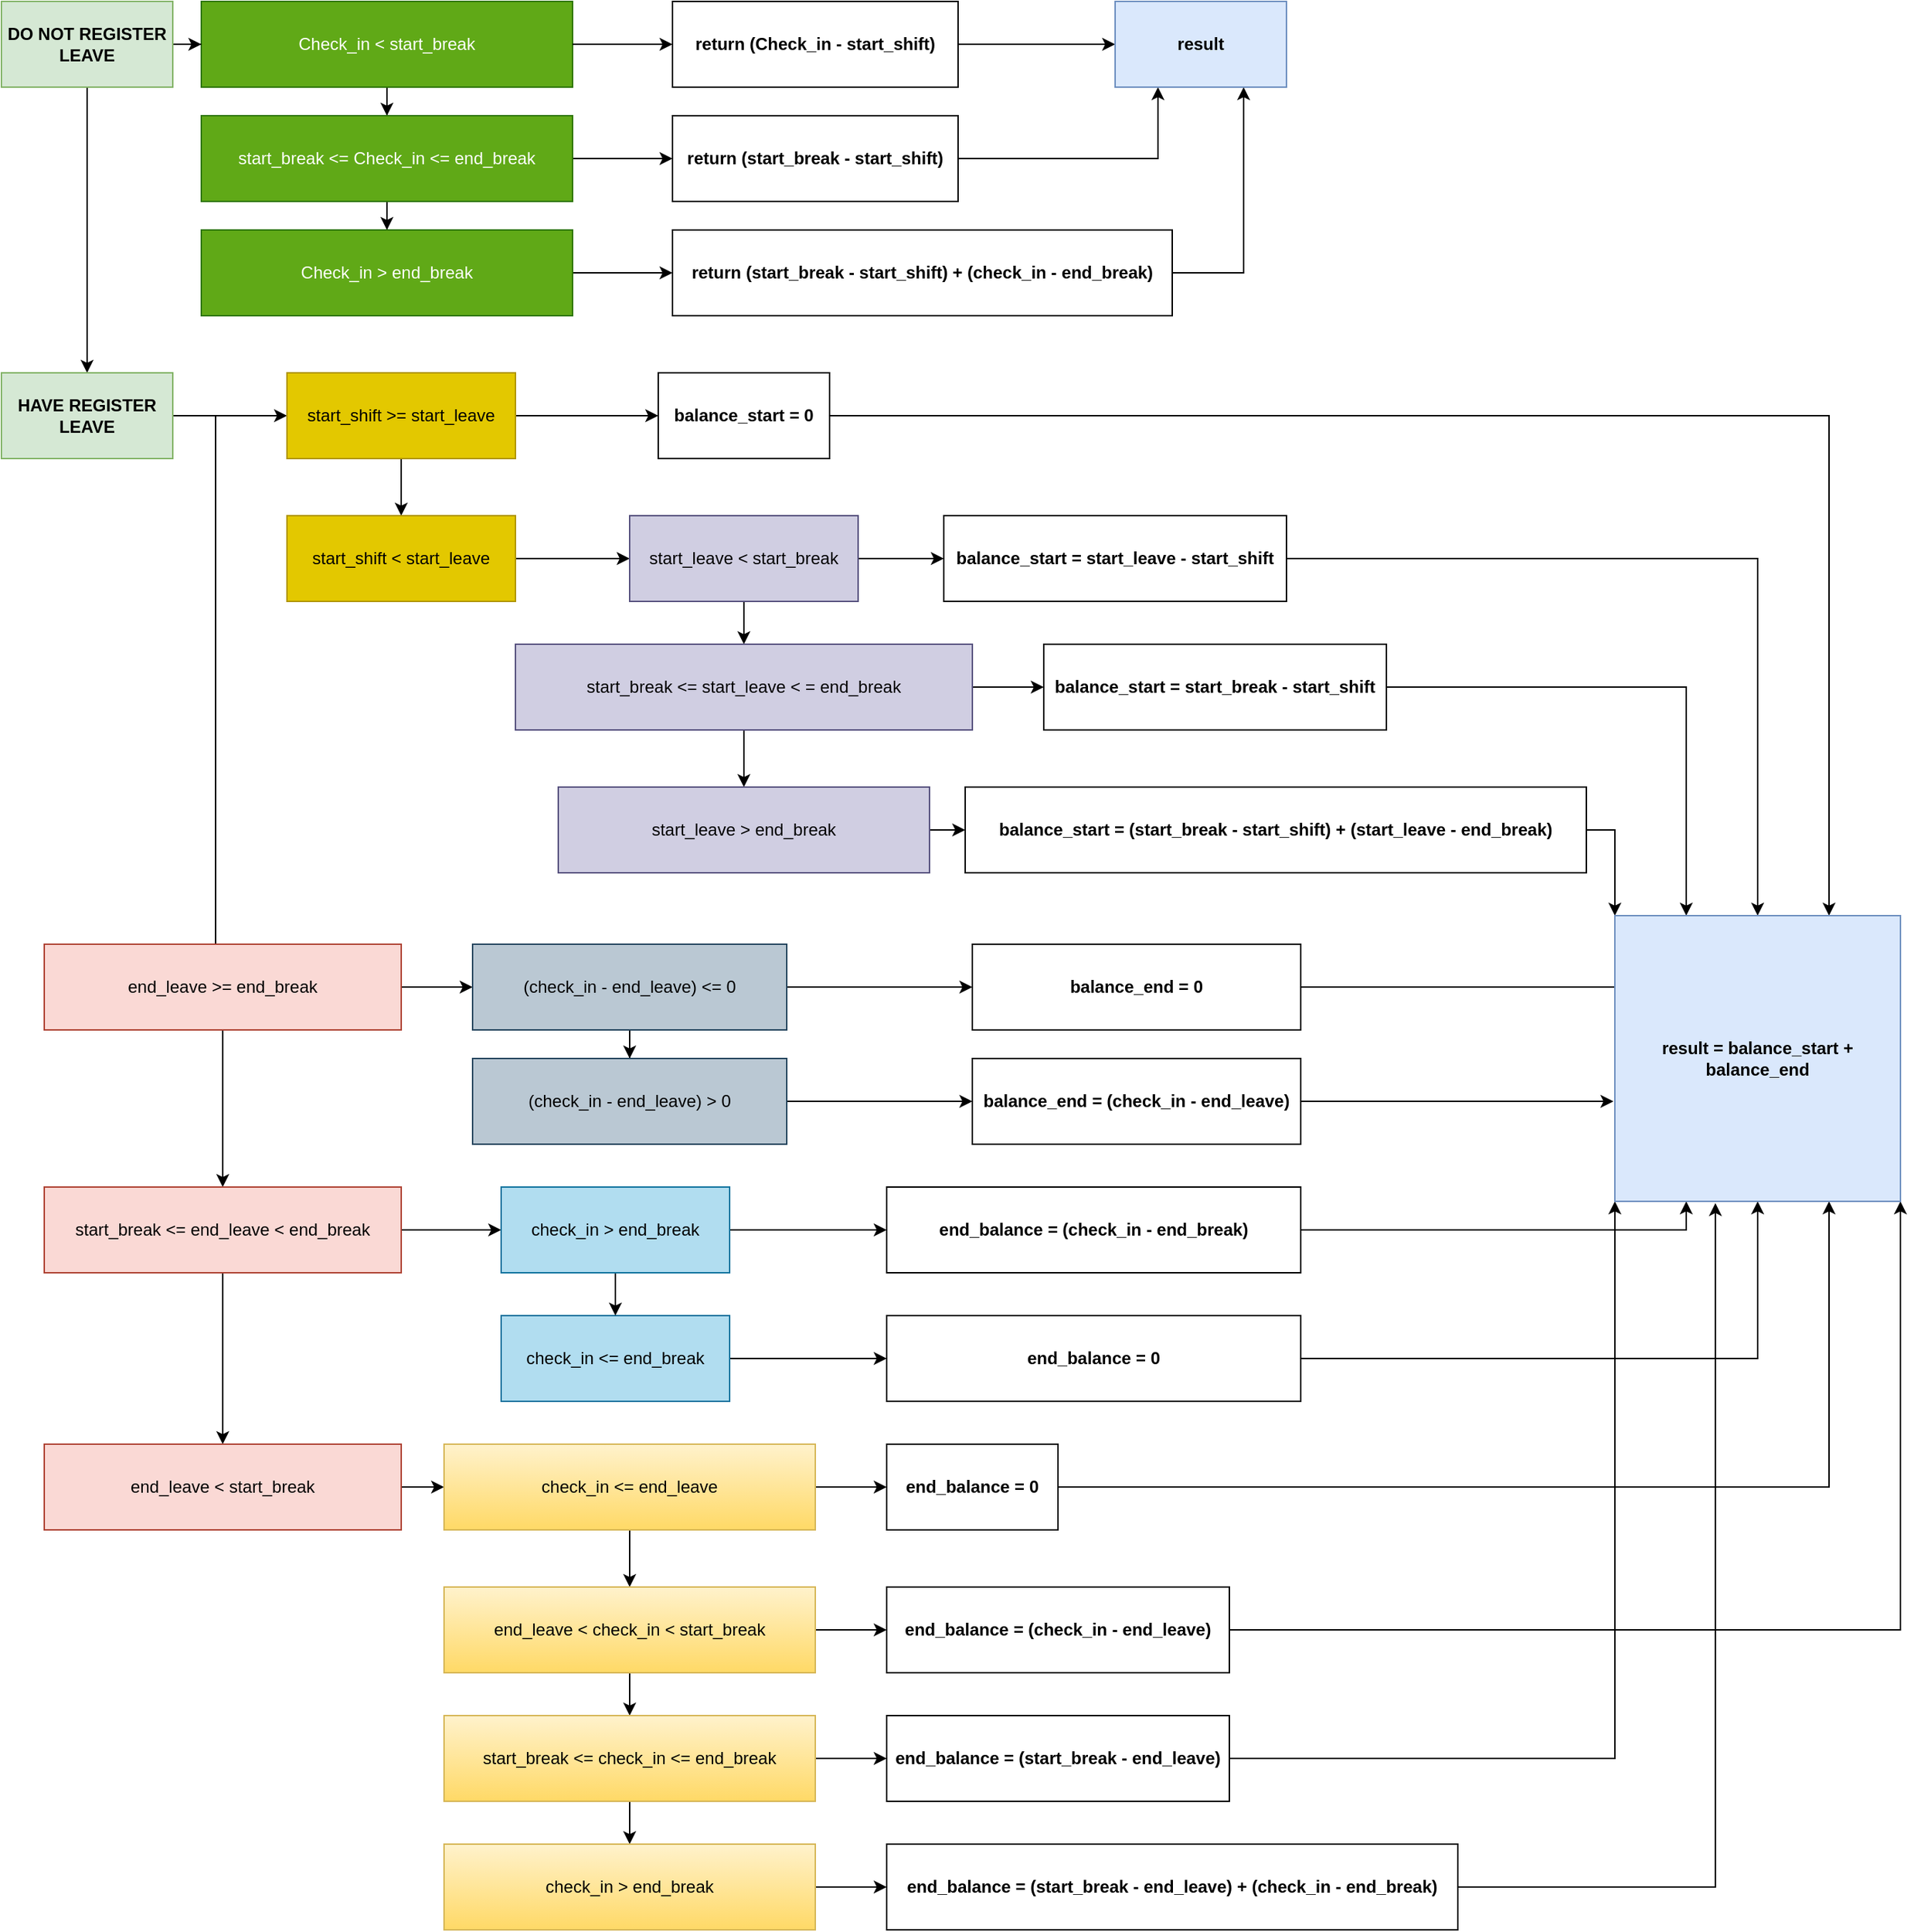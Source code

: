 <mxfile version="24.2.3" type="device">
  <diagram name="Trang-1" id="tWjphoa3WUXqOdJpYKOC">
    <mxGraphModel dx="1390" dy="1952" grid="1" gridSize="10" guides="1" tooltips="1" connect="1" arrows="1" fold="1" page="1" pageScale="1" pageWidth="827" pageHeight="1169" math="0" shadow="0">
      <root>
        <mxCell id="0" />
        <mxCell id="1" parent="0" />
        <mxCell id="FKvH0pvaUg74FI4jzXmK-14" value="" style="edgeStyle=orthogonalEdgeStyle;rounded=0;orthogonalLoop=1;jettySize=auto;html=1;" parent="1" source="FKvH0pvaUg74FI4jzXmK-2" target="FKvH0pvaUg74FI4jzXmK-13" edge="1">
          <mxGeometry relative="1" as="geometry" />
        </mxCell>
        <mxCell id="FKvH0pvaUg74FI4jzXmK-2" value="Check_in &amp;lt; start_break" style="whiteSpace=wrap;html=1;rounded=0;fontStyle=0;fillColor=#60a917;fontColor=#ffffff;strokeColor=#2D7600;" parent="1" vertex="1">
          <mxGeometry x="180" y="-1120" width="260" height="60" as="geometry" />
        </mxCell>
        <mxCell id="FKvH0pvaUg74FI4jzXmK-3" value="" style="edgeStyle=orthogonalEdgeStyle;rounded=0;orthogonalLoop=1;jettySize=auto;html=1;" parent="1" source="FKvH0pvaUg74FI4jzXmK-1" target="FKvH0pvaUg74FI4jzXmK-2" edge="1">
          <mxGeometry relative="1" as="geometry" />
        </mxCell>
        <mxCell id="FKvH0pvaUg74FI4jzXmK-23" value="" style="edgeStyle=orthogonalEdgeStyle;rounded=0;orthogonalLoop=1;jettySize=auto;html=1;" parent="1" source="FKvH0pvaUg74FI4jzXmK-1" target="FKvH0pvaUg74FI4jzXmK-22" edge="1">
          <mxGeometry relative="1" as="geometry" />
        </mxCell>
        <mxCell id="FKvH0pvaUg74FI4jzXmK-1" value="DO NOT REGISTER LEAVE" style="rounded=0;whiteSpace=wrap;html=1;fontStyle=1;fillColor=#d5e8d4;strokeColor=#82b366;" parent="1" vertex="1">
          <mxGeometry x="40" y="-1120" width="120" height="60" as="geometry" />
        </mxCell>
        <mxCell id="FKvH0pvaUg74FI4jzXmK-6" value="" style="edgeStyle=orthogonalEdgeStyle;rounded=0;orthogonalLoop=1;jettySize=auto;html=1;" parent="1" source="FKvH0pvaUg74FI4jzXmK-2" target="FKvH0pvaUg74FI4jzXmK-5" edge="1">
          <mxGeometry relative="1" as="geometry" />
        </mxCell>
        <mxCell id="FKvH0pvaUg74FI4jzXmK-92" value="" style="edgeStyle=orthogonalEdgeStyle;rounded=0;orthogonalLoop=1;jettySize=auto;html=1;" parent="1" source="FKvH0pvaUg74FI4jzXmK-5" target="FKvH0pvaUg74FI4jzXmK-91" edge="1">
          <mxGeometry relative="1" as="geometry" />
        </mxCell>
        <mxCell id="FKvH0pvaUg74FI4jzXmK-5" value="return (Check_in - start_shift)" style="whiteSpace=wrap;html=1;rounded=0;fontStyle=1;" parent="1" vertex="1">
          <mxGeometry x="510" y="-1120" width="200" height="60" as="geometry" />
        </mxCell>
        <mxCell id="FKvH0pvaUg74FI4jzXmK-16" value="" style="edgeStyle=orthogonalEdgeStyle;rounded=0;orthogonalLoop=1;jettySize=auto;html=1;" parent="1" source="FKvH0pvaUg74FI4jzXmK-13" target="FKvH0pvaUg74FI4jzXmK-15" edge="1">
          <mxGeometry relative="1" as="geometry" />
        </mxCell>
        <mxCell id="FKvH0pvaUg74FI4jzXmK-18" value="" style="edgeStyle=orthogonalEdgeStyle;rounded=0;orthogonalLoop=1;jettySize=auto;html=1;" parent="1" source="FKvH0pvaUg74FI4jzXmK-13" target="FKvH0pvaUg74FI4jzXmK-17" edge="1">
          <mxGeometry relative="1" as="geometry" />
        </mxCell>
        <mxCell id="FKvH0pvaUg74FI4jzXmK-13" value="start_break &amp;lt;= Check_in &amp;lt;= end_break" style="whiteSpace=wrap;html=1;rounded=0;fontStyle=0;fillColor=#60a917;fontColor=#ffffff;strokeColor=#2D7600;" parent="1" vertex="1">
          <mxGeometry x="180" y="-1040" width="260" height="60" as="geometry" />
        </mxCell>
        <mxCell id="FKvH0pvaUg74FI4jzXmK-95" style="edgeStyle=orthogonalEdgeStyle;rounded=0;orthogonalLoop=1;jettySize=auto;html=1;exitX=1;exitY=0.5;exitDx=0;exitDy=0;entryX=0.25;entryY=1;entryDx=0;entryDy=0;" parent="1" source="FKvH0pvaUg74FI4jzXmK-15" target="FKvH0pvaUg74FI4jzXmK-91" edge="1">
          <mxGeometry relative="1" as="geometry">
            <mxPoint x="690" y="-1010" as="sourcePoint" />
            <mxPoint x="830" y="-1060" as="targetPoint" />
          </mxGeometry>
        </mxCell>
        <mxCell id="FKvH0pvaUg74FI4jzXmK-15" value="return (start_break - start_shift)" style="whiteSpace=wrap;html=1;rounded=0;fontStyle=1;" parent="1" vertex="1">
          <mxGeometry x="510" y="-1040" width="200" height="60" as="geometry" />
        </mxCell>
        <mxCell id="FKvH0pvaUg74FI4jzXmK-20" value="" style="edgeStyle=orthogonalEdgeStyle;rounded=0;orthogonalLoop=1;jettySize=auto;html=1;" parent="1" source="FKvH0pvaUg74FI4jzXmK-17" target="FKvH0pvaUg74FI4jzXmK-19" edge="1">
          <mxGeometry relative="1" as="geometry" />
        </mxCell>
        <mxCell id="FKvH0pvaUg74FI4jzXmK-17" value="Check_in &amp;gt; end_break" style="whiteSpace=wrap;html=1;rounded=0;fontStyle=0;fillColor=#60a917;fontColor=#ffffff;strokeColor=#2D7600;" parent="1" vertex="1">
          <mxGeometry x="180" y="-960" width="260" height="60" as="geometry" />
        </mxCell>
        <mxCell id="FKvH0pvaUg74FI4jzXmK-110" style="edgeStyle=orthogonalEdgeStyle;rounded=0;orthogonalLoop=1;jettySize=auto;html=1;exitX=1;exitY=0.5;exitDx=0;exitDy=0;entryX=0.75;entryY=1;entryDx=0;entryDy=0;" parent="1" source="FKvH0pvaUg74FI4jzXmK-19" target="FKvH0pvaUg74FI4jzXmK-91" edge="1">
          <mxGeometry relative="1" as="geometry" />
        </mxCell>
        <mxCell id="FKvH0pvaUg74FI4jzXmK-19" value="return (start_break - start_shift) + (check_in - end_break)" style="whiteSpace=wrap;html=1;rounded=0;fontStyle=1;" parent="1" vertex="1">
          <mxGeometry x="510" y="-960" width="350" height="60" as="geometry" />
        </mxCell>
        <mxCell id="FKvH0pvaUg74FI4jzXmK-25" value="" style="edgeStyle=orthogonalEdgeStyle;rounded=0;orthogonalLoop=1;jettySize=auto;html=1;" parent="1" source="FKvH0pvaUg74FI4jzXmK-22" target="FKvH0pvaUg74FI4jzXmK-24" edge="1">
          <mxGeometry relative="1" as="geometry" />
        </mxCell>
        <mxCell id="FKvH0pvaUg74FI4jzXmK-22" value="HAVE REGISTER LEAVE" style="whiteSpace=wrap;html=1;rounded=0;fontStyle=1;fillColor=#d5e8d4;strokeColor=#82b366;" parent="1" vertex="1">
          <mxGeometry x="40" y="-860" width="120" height="60" as="geometry" />
        </mxCell>
        <mxCell id="FKvH0pvaUg74FI4jzXmK-27" value="" style="edgeStyle=orthogonalEdgeStyle;rounded=0;orthogonalLoop=1;jettySize=auto;html=1;" parent="1" source="FKvH0pvaUg74FI4jzXmK-24" target="FKvH0pvaUg74FI4jzXmK-26" edge="1">
          <mxGeometry relative="1" as="geometry" />
        </mxCell>
        <mxCell id="FKvH0pvaUg74FI4jzXmK-29" value="" style="edgeStyle=orthogonalEdgeStyle;rounded=0;orthogonalLoop=1;jettySize=auto;html=1;" parent="1" source="FKvH0pvaUg74FI4jzXmK-24" target="FKvH0pvaUg74FI4jzXmK-28" edge="1">
          <mxGeometry relative="1" as="geometry" />
        </mxCell>
        <mxCell id="FKvH0pvaUg74FI4jzXmK-24" value="start_shift &amp;gt;= start_leave" style="whiteSpace=wrap;html=1;rounded=0;fontStyle=0;fillColor=#e3c800;fontColor=#000000;strokeColor=#B09500;" parent="1" vertex="1">
          <mxGeometry x="240" y="-860" width="160" height="60" as="geometry" />
        </mxCell>
        <mxCell id="FKvH0pvaUg74FI4jzXmK-114" style="edgeStyle=orthogonalEdgeStyle;rounded=0;orthogonalLoop=1;jettySize=auto;html=1;exitX=1;exitY=0.5;exitDx=0;exitDy=0;entryX=0.75;entryY=0;entryDx=0;entryDy=0;" parent="1" source="FKvH0pvaUg74FI4jzXmK-26" target="FKvH0pvaUg74FI4jzXmK-97" edge="1">
          <mxGeometry relative="1" as="geometry" />
        </mxCell>
        <mxCell id="FKvH0pvaUg74FI4jzXmK-26" value="balance_start = 0" style="whiteSpace=wrap;html=1;rounded=0;fontStyle=1;" parent="1" vertex="1">
          <mxGeometry x="500" y="-860" width="120" height="60" as="geometry" />
        </mxCell>
        <mxCell id="FKvH0pvaUg74FI4jzXmK-31" value="" style="edgeStyle=orthogonalEdgeStyle;rounded=0;orthogonalLoop=1;jettySize=auto;html=1;" parent="1" source="FKvH0pvaUg74FI4jzXmK-28" target="FKvH0pvaUg74FI4jzXmK-30" edge="1">
          <mxGeometry relative="1" as="geometry" />
        </mxCell>
        <mxCell id="FKvH0pvaUg74FI4jzXmK-28" value="start_shift &amp;lt; start_leave" style="whiteSpace=wrap;html=1;rounded=0;fontStyle=0;fillColor=#e3c800;fontColor=#000000;strokeColor=#B09500;" parent="1" vertex="1">
          <mxGeometry x="240" y="-760" width="160" height="60" as="geometry" />
        </mxCell>
        <mxCell id="FKvH0pvaUg74FI4jzXmK-33" value="" style="edgeStyle=orthogonalEdgeStyle;rounded=0;orthogonalLoop=1;jettySize=auto;html=1;" parent="1" source="FKvH0pvaUg74FI4jzXmK-30" target="FKvH0pvaUg74FI4jzXmK-32" edge="1">
          <mxGeometry relative="1" as="geometry" />
        </mxCell>
        <mxCell id="FKvH0pvaUg74FI4jzXmK-35" value="" style="edgeStyle=orthogonalEdgeStyle;rounded=0;orthogonalLoop=1;jettySize=auto;html=1;" parent="1" source="FKvH0pvaUg74FI4jzXmK-30" target="FKvH0pvaUg74FI4jzXmK-34" edge="1">
          <mxGeometry relative="1" as="geometry" />
        </mxCell>
        <mxCell id="FKvH0pvaUg74FI4jzXmK-30" value="start_leave &amp;lt; start_break" style="whiteSpace=wrap;html=1;rounded=0;fontStyle=0;fillColor=#d0cee2;strokeColor=#56517e;" parent="1" vertex="1">
          <mxGeometry x="480" y="-760" width="160" height="60" as="geometry" />
        </mxCell>
        <mxCell id="FKvH0pvaUg74FI4jzXmK-98" style="edgeStyle=orthogonalEdgeStyle;rounded=0;orthogonalLoop=1;jettySize=auto;html=1;exitX=1;exitY=0.5;exitDx=0;exitDy=0;" parent="1" source="FKvH0pvaUg74FI4jzXmK-32" target="FKvH0pvaUg74FI4jzXmK-97" edge="1">
          <mxGeometry relative="1" as="geometry" />
        </mxCell>
        <mxCell id="FKvH0pvaUg74FI4jzXmK-32" value="balance_start = start_leave - start_shift" style="whiteSpace=wrap;html=1;rounded=0;fontStyle=1;" parent="1" vertex="1">
          <mxGeometry x="700" y="-760" width="240" height="60" as="geometry" />
        </mxCell>
        <mxCell id="FKvH0pvaUg74FI4jzXmK-37" value="" style="edgeStyle=orthogonalEdgeStyle;rounded=0;orthogonalLoop=1;jettySize=auto;html=1;" parent="1" source="FKvH0pvaUg74FI4jzXmK-34" target="FKvH0pvaUg74FI4jzXmK-36" edge="1">
          <mxGeometry relative="1" as="geometry" />
        </mxCell>
        <mxCell id="FKvH0pvaUg74FI4jzXmK-40" value="" style="edgeStyle=orthogonalEdgeStyle;rounded=0;orthogonalLoop=1;jettySize=auto;html=1;" parent="1" source="FKvH0pvaUg74FI4jzXmK-34" target="FKvH0pvaUg74FI4jzXmK-39" edge="1">
          <mxGeometry relative="1" as="geometry" />
        </mxCell>
        <mxCell id="FKvH0pvaUg74FI4jzXmK-34" value="start_break &amp;lt;= start_leave &amp;lt; = end_break" style="whiteSpace=wrap;html=1;rounded=0;fontStyle=0;fillColor=#d0cee2;strokeColor=#56517e;" parent="1" vertex="1">
          <mxGeometry x="400" y="-670" width="320" height="60" as="geometry" />
        </mxCell>
        <mxCell id="FKvH0pvaUg74FI4jzXmK-99" style="edgeStyle=orthogonalEdgeStyle;rounded=0;orthogonalLoop=1;jettySize=auto;html=1;exitX=1;exitY=0.5;exitDx=0;exitDy=0;entryX=0.25;entryY=0;entryDx=0;entryDy=0;" parent="1" source="FKvH0pvaUg74FI4jzXmK-36" target="FKvH0pvaUg74FI4jzXmK-97" edge="1">
          <mxGeometry relative="1" as="geometry" />
        </mxCell>
        <mxCell id="FKvH0pvaUg74FI4jzXmK-36" value="balance_start = start_break - start_shift" style="whiteSpace=wrap;html=1;rounded=0;fontStyle=1;" parent="1" vertex="1">
          <mxGeometry x="770" y="-670" width="240" height="60" as="geometry" />
        </mxCell>
        <mxCell id="FKvH0pvaUg74FI4jzXmK-42" value="" style="edgeStyle=orthogonalEdgeStyle;rounded=0;orthogonalLoop=1;jettySize=auto;html=1;" parent="1" source="FKvH0pvaUg74FI4jzXmK-39" target="FKvH0pvaUg74FI4jzXmK-41" edge="1">
          <mxGeometry relative="1" as="geometry" />
        </mxCell>
        <mxCell id="FKvH0pvaUg74FI4jzXmK-39" value="&lt;span style=&quot;font-weight: normal;&quot;&gt;start_leave &amp;gt; end_break&lt;/span&gt;" style="whiteSpace=wrap;html=1;rounded=0;fontStyle=1;fillColor=#d0cee2;strokeColor=#56517e;" parent="1" vertex="1">
          <mxGeometry x="430" y="-570" width="260" height="60" as="geometry" />
        </mxCell>
        <mxCell id="FKvH0pvaUg74FI4jzXmK-100" style="edgeStyle=orthogonalEdgeStyle;rounded=0;orthogonalLoop=1;jettySize=auto;html=1;exitX=1;exitY=0.5;exitDx=0;exitDy=0;entryX=0;entryY=0;entryDx=0;entryDy=0;" parent="1" source="FKvH0pvaUg74FI4jzXmK-41" target="FKvH0pvaUg74FI4jzXmK-97" edge="1">
          <mxGeometry relative="1" as="geometry" />
        </mxCell>
        <mxCell id="FKvH0pvaUg74FI4jzXmK-41" value="balance_start = (start_break - start_shift) + (start_leave - end_break)" style="whiteSpace=wrap;html=1;rounded=0;fontStyle=1;" parent="1" vertex="1">
          <mxGeometry x="715" y="-570" width="435" height="60" as="geometry" />
        </mxCell>
        <mxCell id="FKvH0pvaUg74FI4jzXmK-43" value="" style="endArrow=classic;html=1;rounded=0;" parent="1" edge="1">
          <mxGeometry width="50" height="50" relative="1" as="geometry">
            <mxPoint x="190" y="-830" as="sourcePoint" />
            <mxPoint x="190" y="-450" as="targetPoint" />
          </mxGeometry>
        </mxCell>
        <mxCell id="FKvH0pvaUg74FI4jzXmK-46" value="" style="edgeStyle=orthogonalEdgeStyle;rounded=0;orthogonalLoop=1;jettySize=auto;html=1;" parent="1" source="FKvH0pvaUg74FI4jzXmK-44" target="FKvH0pvaUg74FI4jzXmK-45" edge="1">
          <mxGeometry relative="1" as="geometry" />
        </mxCell>
        <mxCell id="FKvH0pvaUg74FI4jzXmK-48" value="" style="edgeStyle=orthogonalEdgeStyle;rounded=0;orthogonalLoop=1;jettySize=auto;html=1;" parent="1" source="FKvH0pvaUg74FI4jzXmK-44" target="FKvH0pvaUg74FI4jzXmK-47" edge="1">
          <mxGeometry relative="1" as="geometry" />
        </mxCell>
        <mxCell id="FKvH0pvaUg74FI4jzXmK-44" value="end_leave &amp;gt;= end_break" style="whiteSpace=wrap;html=1;rounded=0;fontStyle=0;fillColor=#fad9d5;strokeColor=#ae4132;" parent="1" vertex="1">
          <mxGeometry x="70" y="-460" width="250" height="60" as="geometry" />
        </mxCell>
        <mxCell id="FKvH0pvaUg74FI4jzXmK-59" value="" style="edgeStyle=orthogonalEdgeStyle;rounded=0;orthogonalLoop=1;jettySize=auto;html=1;" parent="1" source="FKvH0pvaUg74FI4jzXmK-45" target="FKvH0pvaUg74FI4jzXmK-58" edge="1">
          <mxGeometry relative="1" as="geometry" />
        </mxCell>
        <mxCell id="FKvH0pvaUg74FI4jzXmK-61" value="" style="edgeStyle=orthogonalEdgeStyle;rounded=0;orthogonalLoop=1;jettySize=auto;html=1;" parent="1" source="FKvH0pvaUg74FI4jzXmK-45" target="FKvH0pvaUg74FI4jzXmK-60" edge="1">
          <mxGeometry relative="1" as="geometry" />
        </mxCell>
        <mxCell id="FKvH0pvaUg74FI4jzXmK-45" value="(check_in - end_leave) &amp;lt;= 0" style="whiteSpace=wrap;html=1;rounded=0;fontStyle=0;fillColor=#bac8d3;strokeColor=#23445d;" parent="1" vertex="1">
          <mxGeometry x="370" y="-460" width="220" height="60" as="geometry" />
        </mxCell>
        <mxCell id="FKvH0pvaUg74FI4jzXmK-65" value="" style="edgeStyle=orthogonalEdgeStyle;rounded=0;orthogonalLoop=1;jettySize=auto;html=1;" parent="1" source="FKvH0pvaUg74FI4jzXmK-47" target="FKvH0pvaUg74FI4jzXmK-53" edge="1">
          <mxGeometry relative="1" as="geometry" />
        </mxCell>
        <mxCell id="FKvH0pvaUg74FI4jzXmK-74" value="" style="edgeStyle=orthogonalEdgeStyle;rounded=0;orthogonalLoop=1;jettySize=auto;html=1;" parent="1" source="FKvH0pvaUg74FI4jzXmK-47" target="FKvH0pvaUg74FI4jzXmK-73" edge="1">
          <mxGeometry relative="1" as="geometry" />
        </mxCell>
        <mxCell id="FKvH0pvaUg74FI4jzXmK-47" value="start_break &amp;lt;= end_leave &amp;lt; end_break" style="whiteSpace=wrap;html=1;rounded=0;fontStyle=0;fillColor=#fad9d5;strokeColor=#ae4132;" parent="1" vertex="1">
          <mxGeometry x="70" y="-290" width="250" height="60" as="geometry" />
        </mxCell>
        <mxCell id="FKvH0pvaUg74FI4jzXmK-70" value="" style="edgeStyle=orthogonalEdgeStyle;rounded=0;orthogonalLoop=1;jettySize=auto;html=1;" parent="1" source="FKvH0pvaUg74FI4jzXmK-49" target="FKvH0pvaUg74FI4jzXmK-51" edge="1">
          <mxGeometry relative="1" as="geometry" />
        </mxCell>
        <mxCell id="FKvH0pvaUg74FI4jzXmK-49" value="check_in &amp;lt;= end_break" style="whiteSpace=wrap;html=1;rounded=0;fontStyle=0;fillColor=#b1ddf0;strokeColor=#10739e;" parent="1" vertex="1">
          <mxGeometry x="390" y="-200" width="160" height="60" as="geometry" />
        </mxCell>
        <mxCell id="FKvH0pvaUg74FI4jzXmK-104" style="edgeStyle=orthogonalEdgeStyle;rounded=0;orthogonalLoop=1;jettySize=auto;html=1;exitX=1;exitY=0.5;exitDx=0;exitDy=0;entryX=0.5;entryY=1;entryDx=0;entryDy=0;" parent="1" source="FKvH0pvaUg74FI4jzXmK-51" target="FKvH0pvaUg74FI4jzXmK-97" edge="1">
          <mxGeometry relative="1" as="geometry" />
        </mxCell>
        <mxCell id="FKvH0pvaUg74FI4jzXmK-51" value="end_balance = 0" style="whiteSpace=wrap;html=1;rounded=0;fontStyle=1;" parent="1" vertex="1">
          <mxGeometry x="660" y="-200" width="290" height="60" as="geometry" />
        </mxCell>
        <mxCell id="FKvH0pvaUg74FI4jzXmK-68" value="" style="edgeStyle=orthogonalEdgeStyle;rounded=0;orthogonalLoop=1;jettySize=auto;html=1;" parent="1" source="FKvH0pvaUg74FI4jzXmK-53" target="FKvH0pvaUg74FI4jzXmK-55" edge="1">
          <mxGeometry relative="1" as="geometry" />
        </mxCell>
        <mxCell id="FKvH0pvaUg74FI4jzXmK-69" value="" style="edgeStyle=orthogonalEdgeStyle;rounded=0;orthogonalLoop=1;jettySize=auto;html=1;" parent="1" source="FKvH0pvaUg74FI4jzXmK-53" target="FKvH0pvaUg74FI4jzXmK-49" edge="1">
          <mxGeometry relative="1" as="geometry" />
        </mxCell>
        <mxCell id="FKvH0pvaUg74FI4jzXmK-53" value="check_in &amp;gt; end_break" style="whiteSpace=wrap;html=1;rounded=0;fontStyle=0;fillColor=#b1ddf0;strokeColor=#10739e;" parent="1" vertex="1">
          <mxGeometry x="390" y="-290" width="160" height="60" as="geometry" />
        </mxCell>
        <mxCell id="FKvH0pvaUg74FI4jzXmK-103" style="edgeStyle=orthogonalEdgeStyle;rounded=0;orthogonalLoop=1;jettySize=auto;html=1;exitX=1;exitY=0.5;exitDx=0;exitDy=0;entryX=0.25;entryY=1;entryDx=0;entryDy=0;" parent="1" source="FKvH0pvaUg74FI4jzXmK-55" target="FKvH0pvaUg74FI4jzXmK-97" edge="1">
          <mxGeometry relative="1" as="geometry" />
        </mxCell>
        <mxCell id="FKvH0pvaUg74FI4jzXmK-55" value="end_balance = (check_in - end_break)" style="whiteSpace=wrap;html=1;rounded=0;fontStyle=1;" parent="1" vertex="1">
          <mxGeometry x="660" y="-290" width="290" height="60" as="geometry" />
        </mxCell>
        <mxCell id="FKvH0pvaUg74FI4jzXmK-63" value="" style="edgeStyle=orthogonalEdgeStyle;rounded=0;orthogonalLoop=1;jettySize=auto;html=1;" parent="1" source="FKvH0pvaUg74FI4jzXmK-58" target="FKvH0pvaUg74FI4jzXmK-62" edge="1">
          <mxGeometry relative="1" as="geometry" />
        </mxCell>
        <mxCell id="FKvH0pvaUg74FI4jzXmK-58" value="(check_in - end_leave) &amp;gt; 0" style="whiteSpace=wrap;html=1;rounded=0;fontStyle=0;fillColor=#bac8d3;strokeColor=#23445d;" parent="1" vertex="1">
          <mxGeometry x="370" y="-380" width="220" height="60" as="geometry" />
        </mxCell>
        <mxCell id="FKvH0pvaUg74FI4jzXmK-101" style="edgeStyle=orthogonalEdgeStyle;rounded=0;orthogonalLoop=1;jettySize=auto;html=1;exitX=1;exitY=0.5;exitDx=0;exitDy=0;" parent="1" source="FKvH0pvaUg74FI4jzXmK-60" edge="1">
          <mxGeometry relative="1" as="geometry">
            <mxPoint x="1190" y="-430" as="targetPoint" />
          </mxGeometry>
        </mxCell>
        <mxCell id="FKvH0pvaUg74FI4jzXmK-60" value="balance_end = 0" style="whiteSpace=wrap;html=1;rounded=0;fontStyle=1;" parent="1" vertex="1">
          <mxGeometry x="720" y="-460" width="230" height="60" as="geometry" />
        </mxCell>
        <mxCell id="FKvH0pvaUg74FI4jzXmK-62" value="balance_end = (check_in - end_leave)" style="whiteSpace=wrap;html=1;rounded=0;fontStyle=1;" parent="1" vertex="1">
          <mxGeometry x="720" y="-380" width="230" height="60" as="geometry" />
        </mxCell>
        <mxCell id="FKvH0pvaUg74FI4jzXmK-76" value="" style="edgeStyle=orthogonalEdgeStyle;rounded=0;orthogonalLoop=1;jettySize=auto;html=1;" parent="1" source="FKvH0pvaUg74FI4jzXmK-73" target="FKvH0pvaUg74FI4jzXmK-75" edge="1">
          <mxGeometry relative="1" as="geometry" />
        </mxCell>
        <mxCell id="FKvH0pvaUg74FI4jzXmK-73" value="end_leave &amp;lt; start_break" style="whiteSpace=wrap;html=1;rounded=0;fontStyle=0;fillColor=#fad9d5;strokeColor=#ae4132;" parent="1" vertex="1">
          <mxGeometry x="70" y="-110" width="250" height="60" as="geometry" />
        </mxCell>
        <mxCell id="FKvH0pvaUg74FI4jzXmK-78" value="" style="edgeStyle=orthogonalEdgeStyle;rounded=0;orthogonalLoop=1;jettySize=auto;html=1;" parent="1" source="FKvH0pvaUg74FI4jzXmK-75" target="FKvH0pvaUg74FI4jzXmK-77" edge="1">
          <mxGeometry relative="1" as="geometry" />
        </mxCell>
        <mxCell id="FKvH0pvaUg74FI4jzXmK-80" value="" style="edgeStyle=orthogonalEdgeStyle;rounded=0;orthogonalLoop=1;jettySize=auto;html=1;" parent="1" source="FKvH0pvaUg74FI4jzXmK-75" target="FKvH0pvaUg74FI4jzXmK-79" edge="1">
          <mxGeometry relative="1" as="geometry" />
        </mxCell>
        <mxCell id="FKvH0pvaUg74FI4jzXmK-75" value="check_in &amp;lt;= end_leave" style="whiteSpace=wrap;html=1;rounded=0;fontStyle=0;fillColor=#fff2cc;gradientColor=#ffd966;strokeColor=#d6b656;" parent="1" vertex="1">
          <mxGeometry x="350" y="-110" width="260" height="60" as="geometry" />
        </mxCell>
        <mxCell id="FKvH0pvaUg74FI4jzXmK-105" style="edgeStyle=orthogonalEdgeStyle;rounded=0;orthogonalLoop=1;jettySize=auto;html=1;exitX=1;exitY=0.5;exitDx=0;exitDy=0;entryX=0.75;entryY=1;entryDx=0;entryDy=0;" parent="1" source="FKvH0pvaUg74FI4jzXmK-77" target="FKvH0pvaUg74FI4jzXmK-97" edge="1">
          <mxGeometry relative="1" as="geometry" />
        </mxCell>
        <mxCell id="FKvH0pvaUg74FI4jzXmK-77" value="end_balance = 0" style="whiteSpace=wrap;html=1;rounded=0;fontStyle=1;" parent="1" vertex="1">
          <mxGeometry x="660" y="-110" width="120" height="60" as="geometry" />
        </mxCell>
        <mxCell id="FKvH0pvaUg74FI4jzXmK-82" value="" style="edgeStyle=orthogonalEdgeStyle;rounded=0;orthogonalLoop=1;jettySize=auto;html=1;" parent="1" source="FKvH0pvaUg74FI4jzXmK-79" target="FKvH0pvaUg74FI4jzXmK-81" edge="1">
          <mxGeometry relative="1" as="geometry" />
        </mxCell>
        <mxCell id="FKvH0pvaUg74FI4jzXmK-84" value="" style="edgeStyle=orthogonalEdgeStyle;rounded=0;orthogonalLoop=1;jettySize=auto;html=1;" parent="1" source="FKvH0pvaUg74FI4jzXmK-79" target="FKvH0pvaUg74FI4jzXmK-83" edge="1">
          <mxGeometry relative="1" as="geometry" />
        </mxCell>
        <mxCell id="FKvH0pvaUg74FI4jzXmK-79" value="end_leave &amp;lt; check_in &amp;lt; start_break" style="whiteSpace=wrap;html=1;rounded=0;fontStyle=0;fillColor=#fff2cc;gradientColor=#ffd966;strokeColor=#d6b656;" parent="1" vertex="1">
          <mxGeometry x="350" y="-10" width="260" height="60" as="geometry" />
        </mxCell>
        <mxCell id="FKvH0pvaUg74FI4jzXmK-106" style="edgeStyle=orthogonalEdgeStyle;rounded=0;orthogonalLoop=1;jettySize=auto;html=1;exitX=1;exitY=0.5;exitDx=0;exitDy=0;entryX=1;entryY=1;entryDx=0;entryDy=0;" parent="1" source="FKvH0pvaUg74FI4jzXmK-81" target="FKvH0pvaUg74FI4jzXmK-97" edge="1">
          <mxGeometry relative="1" as="geometry" />
        </mxCell>
        <mxCell id="FKvH0pvaUg74FI4jzXmK-81" value="end_balance = (check_in - end_leave)" style="whiteSpace=wrap;html=1;rounded=0;fontStyle=1;" parent="1" vertex="1">
          <mxGeometry x="660" y="-10" width="240" height="60" as="geometry" />
        </mxCell>
        <mxCell id="FKvH0pvaUg74FI4jzXmK-86" value="" style="edgeStyle=orthogonalEdgeStyle;rounded=0;orthogonalLoop=1;jettySize=auto;html=1;" parent="1" source="FKvH0pvaUg74FI4jzXmK-83" target="FKvH0pvaUg74FI4jzXmK-85" edge="1">
          <mxGeometry relative="1" as="geometry" />
        </mxCell>
        <mxCell id="FKvH0pvaUg74FI4jzXmK-88" value="" style="edgeStyle=orthogonalEdgeStyle;rounded=0;orthogonalLoop=1;jettySize=auto;html=1;" parent="1" source="FKvH0pvaUg74FI4jzXmK-83" target="FKvH0pvaUg74FI4jzXmK-87" edge="1">
          <mxGeometry relative="1" as="geometry" />
        </mxCell>
        <mxCell id="FKvH0pvaUg74FI4jzXmK-83" value="start_break &amp;lt;= check_in &amp;lt;= end_break" style="whiteSpace=wrap;html=1;rounded=0;fontStyle=0;fillColor=#fff2cc;gradientColor=#ffd966;strokeColor=#d6b656;" parent="1" vertex="1">
          <mxGeometry x="350" y="80" width="260" height="60" as="geometry" />
        </mxCell>
        <mxCell id="FKvH0pvaUg74FI4jzXmK-108" style="edgeStyle=orthogonalEdgeStyle;rounded=0;orthogonalLoop=1;jettySize=auto;html=1;exitX=1;exitY=0.5;exitDx=0;exitDy=0;entryX=0;entryY=1;entryDx=0;entryDy=0;" parent="1" source="FKvH0pvaUg74FI4jzXmK-85" target="FKvH0pvaUg74FI4jzXmK-97" edge="1">
          <mxGeometry relative="1" as="geometry" />
        </mxCell>
        <mxCell id="FKvH0pvaUg74FI4jzXmK-85" value="end_balance = (start_break - end_leave)" style="whiteSpace=wrap;html=1;rounded=0;fontStyle=1;" parent="1" vertex="1">
          <mxGeometry x="660" y="80" width="240" height="60" as="geometry" />
        </mxCell>
        <mxCell id="FKvH0pvaUg74FI4jzXmK-90" value="" style="edgeStyle=orthogonalEdgeStyle;rounded=0;orthogonalLoop=1;jettySize=auto;html=1;" parent="1" source="FKvH0pvaUg74FI4jzXmK-87" target="FKvH0pvaUg74FI4jzXmK-89" edge="1">
          <mxGeometry relative="1" as="geometry" />
        </mxCell>
        <mxCell id="FKvH0pvaUg74FI4jzXmK-87" value="check_in &amp;gt; end_break" style="whiteSpace=wrap;html=1;rounded=0;fontStyle=0;fillColor=#fff2cc;gradientColor=#ffd966;strokeColor=#d6b656;" parent="1" vertex="1">
          <mxGeometry x="350" y="170" width="260" height="60" as="geometry" />
        </mxCell>
        <mxCell id="FKvH0pvaUg74FI4jzXmK-89" value="end_balance = (start_break - end_leave) + (check_in - end_break)" style="whiteSpace=wrap;html=1;rounded=0;fontStyle=1;" parent="1" vertex="1">
          <mxGeometry x="660" y="170" width="400" height="60" as="geometry" />
        </mxCell>
        <mxCell id="FKvH0pvaUg74FI4jzXmK-91" value="result" style="whiteSpace=wrap;html=1;rounded=0;fontStyle=1;fillColor=#dae8fc;strokeColor=#6c8ebf;" parent="1" vertex="1">
          <mxGeometry x="820" y="-1120" width="120" height="60" as="geometry" />
        </mxCell>
        <mxCell id="FKvH0pvaUg74FI4jzXmK-97" value="result = balance_start + balance_end" style="whiteSpace=wrap;html=1;aspect=fixed;fontStyle=1;fillColor=#dae8fc;strokeColor=#6c8ebf;" parent="1" vertex="1">
          <mxGeometry x="1170" y="-480" width="200" height="200" as="geometry" />
        </mxCell>
        <mxCell id="FKvH0pvaUg74FI4jzXmK-109" style="edgeStyle=orthogonalEdgeStyle;rounded=0;orthogonalLoop=1;jettySize=auto;html=1;exitX=1;exitY=0.5;exitDx=0;exitDy=0;entryX=0.352;entryY=1.006;entryDx=0;entryDy=0;entryPerimeter=0;" parent="1" source="FKvH0pvaUg74FI4jzXmK-89" target="FKvH0pvaUg74FI4jzXmK-97" edge="1">
          <mxGeometry relative="1" as="geometry" />
        </mxCell>
        <mxCell id="FKvH0pvaUg74FI4jzXmK-113" style="edgeStyle=orthogonalEdgeStyle;rounded=0;orthogonalLoop=1;jettySize=auto;html=1;exitX=1;exitY=0.5;exitDx=0;exitDy=0;entryX=-0.005;entryY=0.65;entryDx=0;entryDy=0;entryPerimeter=0;" parent="1" source="FKvH0pvaUg74FI4jzXmK-62" target="FKvH0pvaUg74FI4jzXmK-97" edge="1">
          <mxGeometry relative="1" as="geometry" />
        </mxCell>
      </root>
    </mxGraphModel>
  </diagram>
</mxfile>
